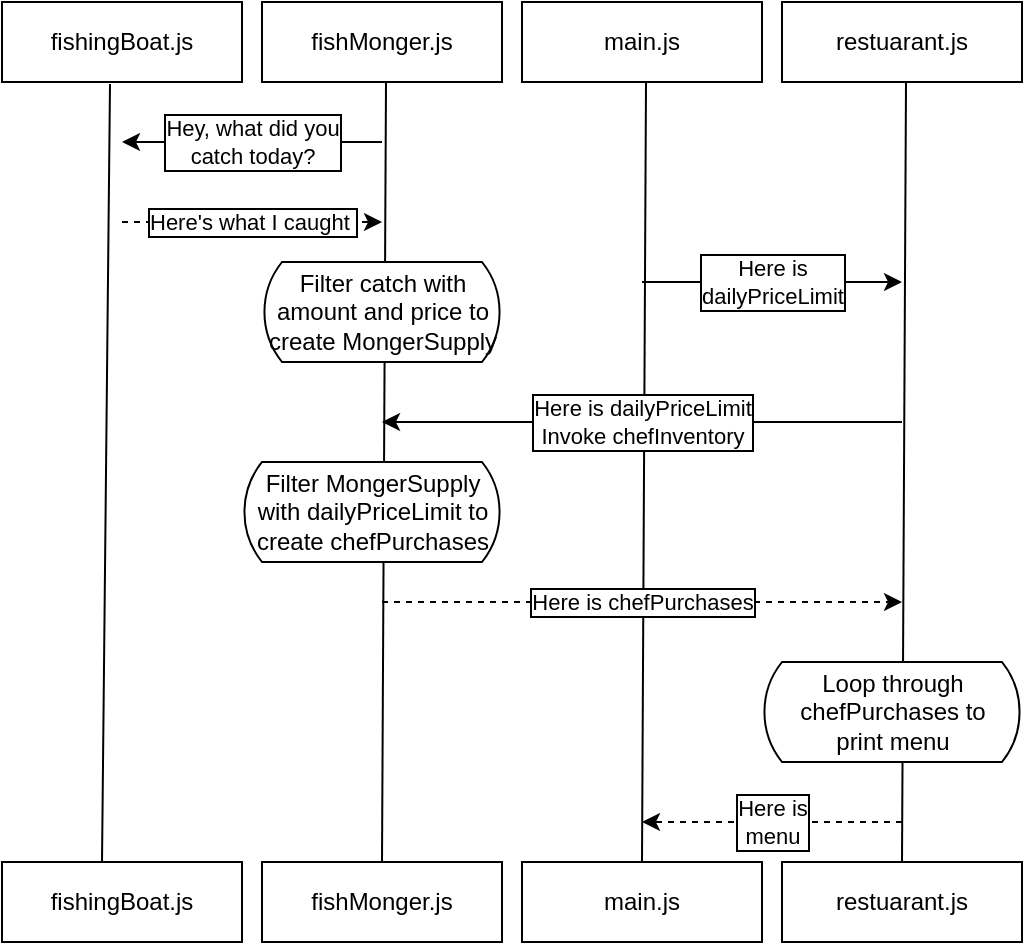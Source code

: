 <mxfile>
    <diagram id="tArJXr_ngYB5M89gvlPa" name="Page-1">
        <mxGraphModel dx="1039" dy="497" grid="1" gridSize="10" guides="1" tooltips="1" connect="1" arrows="1" fold="1" page="1" pageScale="1" pageWidth="850" pageHeight="1100" math="0" shadow="0">
            <root>
                <mxCell id="0"/>
                <mxCell id="1" parent="0"/>
                <mxCell id="40" value="fishingBoat.js" style="rounded=0;whiteSpace=wrap;html=1;" parent="1" vertex="1">
                    <mxGeometry x="20" y="30" width="120" height="40" as="geometry"/>
                </mxCell>
                <mxCell id="41" value="fishMonger.js" style="rounded=0;whiteSpace=wrap;html=1;" parent="1" vertex="1">
                    <mxGeometry x="150" y="30" width="120" height="40" as="geometry"/>
                </mxCell>
                <mxCell id="42" value="main.js" style="rounded=0;whiteSpace=wrap;html=1;" parent="1" vertex="1">
                    <mxGeometry x="280" y="30" width="120" height="40" as="geometry"/>
                </mxCell>
                <mxCell id="43" value="restuarant.js" style="rounded=0;whiteSpace=wrap;html=1;" parent="1" vertex="1">
                    <mxGeometry x="410" y="30" width="120" height="40" as="geometry"/>
                </mxCell>
                <mxCell id="44" value="" style="endArrow=none;html=1;entryX=0.45;entryY=1.025;entryDx=0;entryDy=0;entryPerimeter=0;exitX=0.5;exitY=0;exitDx=0;exitDy=0;" parent="1" target="40" edge="1">
                    <mxGeometry width="50" height="50" relative="1" as="geometry">
                        <mxPoint x="70" y="460" as="sourcePoint"/>
                        <mxPoint x="610" y="400" as="targetPoint"/>
                    </mxGeometry>
                </mxCell>
                <mxCell id="45" value="" style="endArrow=none;html=1;entryX=0.45;entryY=1.025;entryDx=0;entryDy=0;entryPerimeter=0;exitX=0.5;exitY=0;exitDx=0;exitDy=0;" parent="1" source="54" edge="1">
                    <mxGeometry width="50" height="50" relative="1" as="geometry">
                        <mxPoint x="208" y="669" as="sourcePoint"/>
                        <mxPoint x="212" y="70" as="targetPoint"/>
                    </mxGeometry>
                </mxCell>
                <mxCell id="46" value="" style="endArrow=none;html=1;entryX=0.45;entryY=1.025;entryDx=0;entryDy=0;entryPerimeter=0;exitX=0.5;exitY=0;exitDx=0;exitDy=0;" parent="1" source="55" edge="1">
                    <mxGeometry width="50" height="50" relative="1" as="geometry">
                        <mxPoint x="340" y="550" as="sourcePoint"/>
                        <mxPoint x="342" y="70" as="targetPoint"/>
                    </mxGeometry>
                </mxCell>
                <mxCell id="47" value="" style="endArrow=none;html=1;entryX=0.45;entryY=1.025;entryDx=0;entryDy=0;entryPerimeter=0;startArrow=none;exitX=0.5;exitY=0;exitDx=0;exitDy=0;" parent="1" source="56" edge="1">
                    <mxGeometry width="50" height="50" relative="1" as="geometry">
                        <mxPoint x="474.81" y="440" as="sourcePoint"/>
                        <mxPoint x="472" y="70" as="targetPoint"/>
                    </mxGeometry>
                </mxCell>
                <mxCell id="48" value="" style="endArrow=classic;html=1;" parent="1" edge="1">
                    <mxGeometry relative="1" as="geometry">
                        <mxPoint x="210" y="100" as="sourcePoint"/>
                        <mxPoint x="80" y="100" as="targetPoint"/>
                    </mxGeometry>
                </mxCell>
                <mxCell id="49" value="Hey, what did you&lt;br&gt;catch today?" style="edgeLabel;resizable=0;html=1;align=center;verticalAlign=middle;labelBorderColor=default;" parent="48" connectable="0" vertex="1">
                    <mxGeometry relative="1" as="geometry"/>
                </mxCell>
                <mxCell id="50" value="" style="endArrow=classic;html=1;dashed=1;" parent="1" edge="1">
                    <mxGeometry relative="1" as="geometry">
                        <mxPoint x="80" y="140" as="sourcePoint"/>
                        <mxPoint x="210" y="140" as="targetPoint"/>
                        <Array as="points"/>
                    </mxGeometry>
                </mxCell>
                <mxCell id="51" value="Here's what I caught&amp;nbsp;" style="edgeLabel;resizable=0;html=1;align=center;verticalAlign=middle;labelBorderColor=default;" parent="50" connectable="0" vertex="1">
                    <mxGeometry relative="1" as="geometry"/>
                </mxCell>
                <mxCell id="52" value="Filter catch with&lt;br&gt;&amp;nbsp;amount and price to&amp;nbsp;&lt;br&gt;create MongerSupply" style="html=1;dashed=0;whitespace=wrap;shape=mxgraph.dfd.loop;labelBorderColor=none;strokeColor=default;" parent="1" vertex="1">
                    <mxGeometry x="150" y="160" width="120" height="50" as="geometry"/>
                </mxCell>
                <mxCell id="53" value="fishingBoat.js" style="rounded=0;whiteSpace=wrap;html=1;" parent="1" vertex="1">
                    <mxGeometry x="20" y="460" width="120" height="40" as="geometry"/>
                </mxCell>
                <mxCell id="54" value="fishMonger.js" style="rounded=0;whiteSpace=wrap;html=1;" parent="1" vertex="1">
                    <mxGeometry x="150" y="460" width="120" height="40" as="geometry"/>
                </mxCell>
                <mxCell id="55" value="main.js" style="rounded=0;whiteSpace=wrap;html=1;" parent="1" vertex="1">
                    <mxGeometry x="280" y="460" width="120" height="40" as="geometry"/>
                </mxCell>
                <mxCell id="56" value="restuarant.js" style="rounded=0;whiteSpace=wrap;html=1;" parent="1" vertex="1">
                    <mxGeometry x="410" y="460" width="120" height="40" as="geometry"/>
                </mxCell>
                <mxCell id="57" value="" style="endArrow=classic;html=1;" parent="1" edge="1">
                    <mxGeometry relative="1" as="geometry">
                        <mxPoint x="340" y="170" as="sourcePoint"/>
                        <mxPoint x="470" y="170" as="targetPoint"/>
                    </mxGeometry>
                </mxCell>
                <mxCell id="58" value="Here is &lt;br&gt;dailyPriceLimit" style="edgeLabel;resizable=0;html=1;align=center;verticalAlign=middle;labelBorderColor=default;strokeColor=default;" parent="57" connectable="0" vertex="1">
                    <mxGeometry relative="1" as="geometry"/>
                </mxCell>
                <mxCell id="59" value="" style="endArrow=classic;html=1;" parent="1" edge="1">
                    <mxGeometry relative="1" as="geometry">
                        <mxPoint x="470" y="240" as="sourcePoint"/>
                        <mxPoint x="210" y="240" as="targetPoint"/>
                    </mxGeometry>
                </mxCell>
                <mxCell id="60" value="Here is dailyPriceLimit&lt;br&gt;Invoke chefInventory" style="edgeLabel;resizable=0;html=1;align=center;verticalAlign=middle;labelBorderColor=default;strokeColor=default;" parent="59" connectable="0" vertex="1">
                    <mxGeometry relative="1" as="geometry"/>
                </mxCell>
                <mxCell id="61" value="" style="endArrow=classic;html=1;dashed=1;" parent="1" edge="1">
                    <mxGeometry relative="1" as="geometry">
                        <mxPoint x="210" y="330" as="sourcePoint"/>
                        <mxPoint x="470" y="330" as="targetPoint"/>
                    </mxGeometry>
                </mxCell>
                <mxCell id="62" value="Here is chefPurchases" style="edgeLabel;resizable=0;html=1;align=center;verticalAlign=middle;labelBorderColor=default;strokeColor=default;" parent="61" connectable="0" vertex="1">
                    <mxGeometry relative="1" as="geometry"/>
                </mxCell>
                <mxCell id="63" value="Filter MongerSupply&lt;br&gt;&amp;nbsp;with dailyPriceLimit to&amp;nbsp;&lt;br&gt;create chefPurchases" style="html=1;dashed=0;whitespace=wrap;shape=mxgraph.dfd.loop;labelBorderColor=none;strokeColor=default;" parent="1" vertex="1">
                    <mxGeometry x="140" y="260" width="130" height="50" as="geometry"/>
                </mxCell>
                <mxCell id="64" value="Loop through &lt;br&gt;chefPurchases to&lt;br&gt;print menu" style="html=1;dashed=0;whitespace=wrap;shape=mxgraph.dfd.loop;labelBorderColor=none;strokeColor=default;" parent="1" vertex="1">
                    <mxGeometry x="400" y="360" width="130" height="50" as="geometry"/>
                </mxCell>
                <mxCell id="66" value="" style="endArrow=classic;html=1;dashed=1;" parent="1" edge="1">
                    <mxGeometry relative="1" as="geometry">
                        <mxPoint x="470" y="440" as="sourcePoint"/>
                        <mxPoint x="340" y="440" as="targetPoint"/>
                    </mxGeometry>
                </mxCell>
                <mxCell id="67" value="Here is&lt;br&gt;menu" style="edgeLabel;resizable=0;html=1;align=center;verticalAlign=middle;labelBorderColor=default;strokeColor=default;" parent="66" connectable="0" vertex="1">
                    <mxGeometry relative="1" as="geometry"/>
                </mxCell>
            </root>
        </mxGraphModel>
    </diagram>
</mxfile>